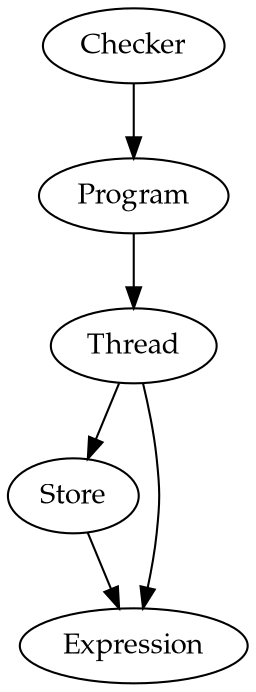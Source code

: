 digraph SoftDesign {
    node [fontname="Palatino"]
    Store -> Expression;
    Thread -> Expression;
    Thread -> Store;
    Program -> Thread;
    Checker -> Program;
}
